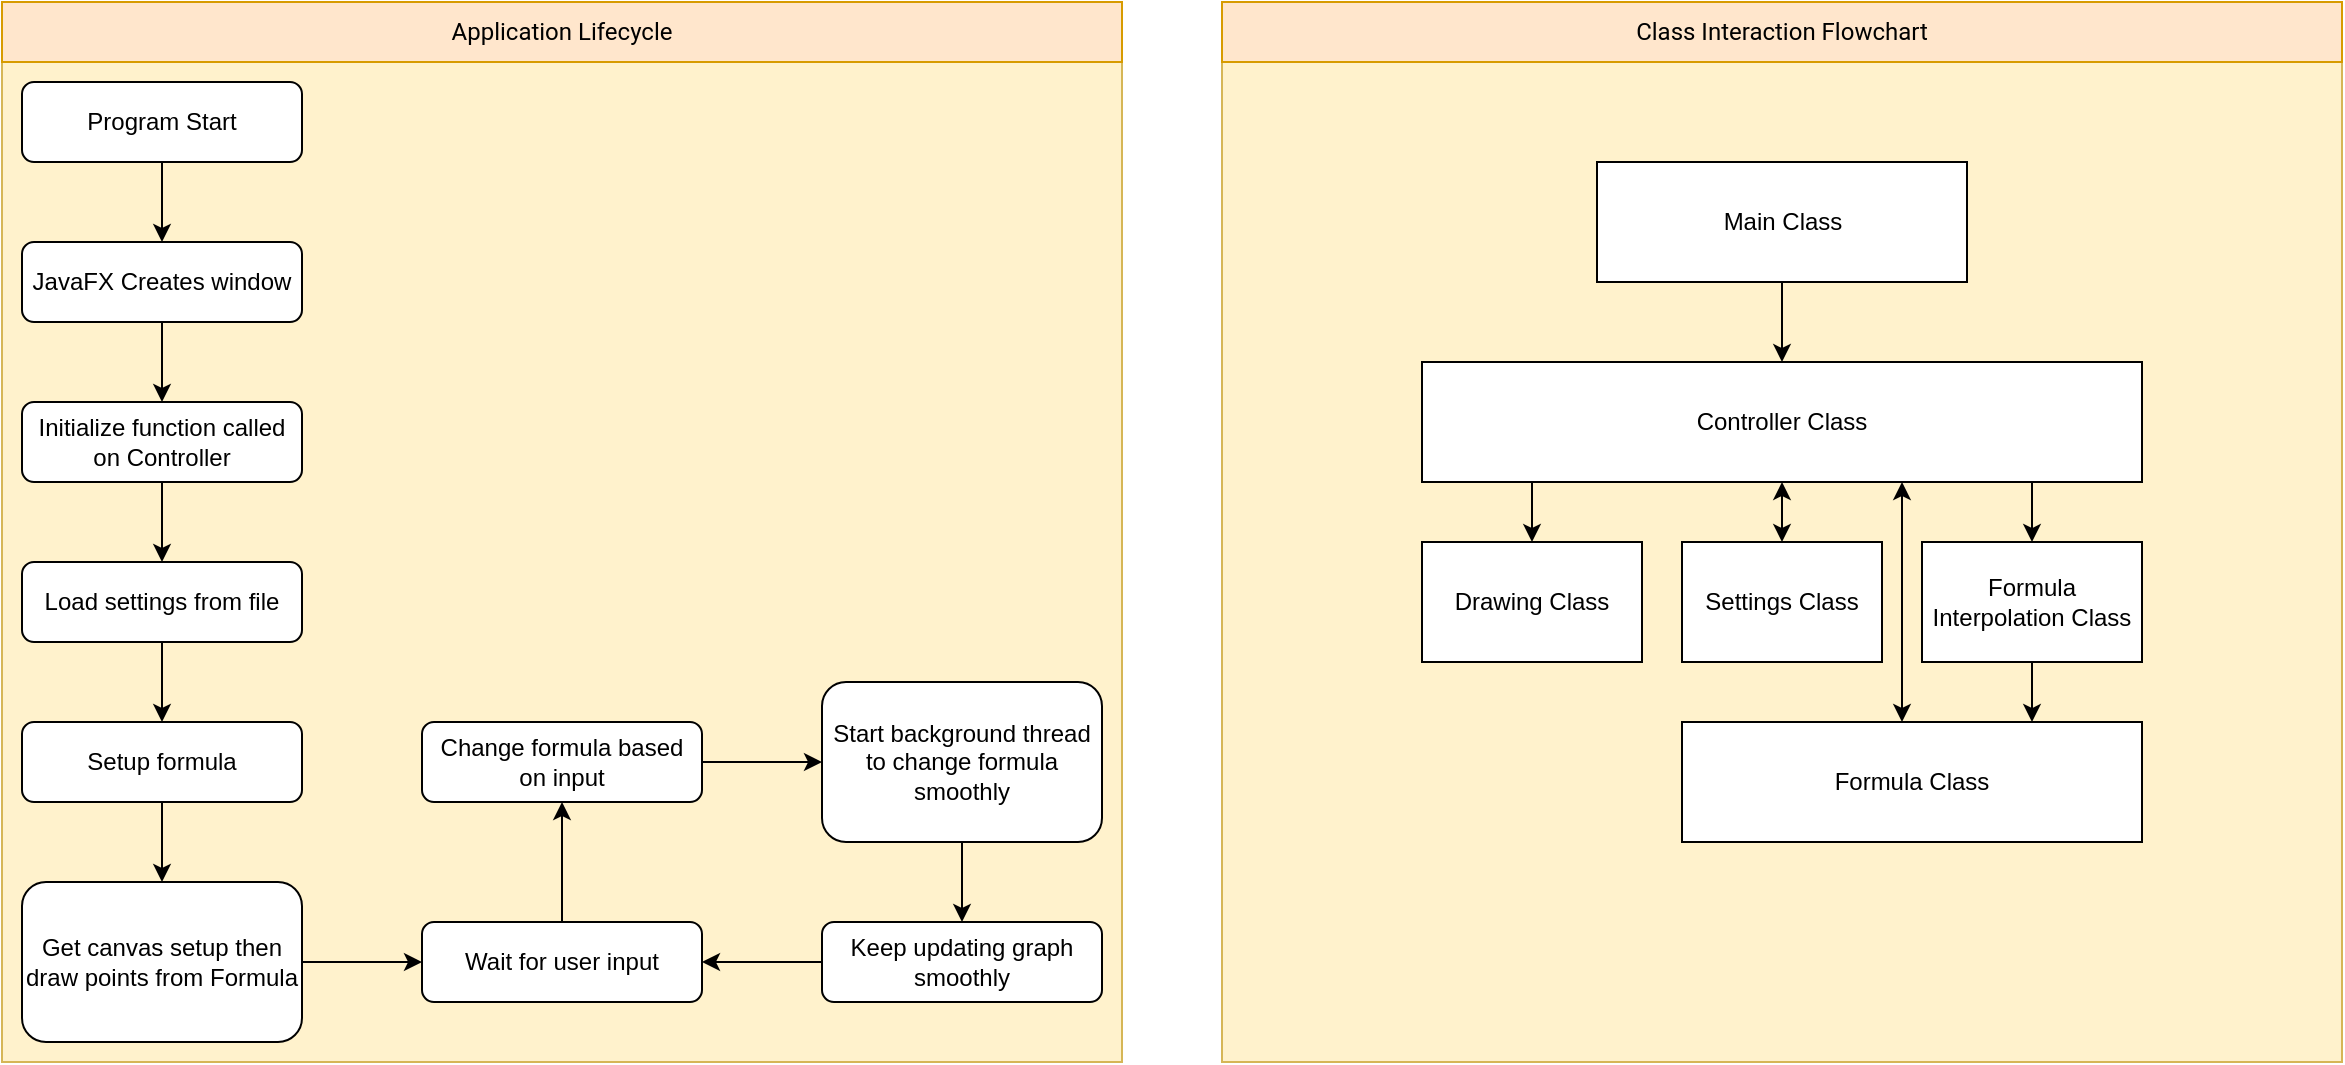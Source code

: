 <mxfile version="13.2.4" type="device"><diagram id="C5RBs43oDa-KdzZeNtuy" name="Page-1"><mxGraphModel dx="1628" dy="941" grid="1" gridSize="10" guides="1" tooltips="1" connect="1" arrows="1" fold="1" page="1" pageScale="1" pageWidth="827" pageHeight="1169" math="0" shadow="0" extFonts="Roboto^https://fonts.googleapis.com/css?family=Roboto"><root><mxCell id="WIyWlLk6GJQsqaUBKTNV-0"/><mxCell id="WIyWlLk6GJQsqaUBKTNV-1" parent="WIyWlLk6GJQsqaUBKTNV-0"/><mxCell id="mEYxU7yuo_QHRjzM9xEc-59" value="Drawing Class" style="rounded=0;whiteSpace=wrap;html=1;" vertex="1" parent="WIyWlLk6GJQsqaUBKTNV-1"><mxGeometry x="740" y="190" width="110" height="60" as="geometry"/></mxCell><mxCell id="mEYxU7yuo_QHRjzM9xEc-55" value="Formula Interpolation Class" style="rounded=0;whiteSpace=wrap;html=1;" vertex="1" parent="WIyWlLk6GJQsqaUBKTNV-1"><mxGeometry x="865" y="190" width="110" height="60" as="geometry"/></mxCell><mxCell id="mEYxU7yuo_QHRjzM9xEc-52" value="Formula Interpolation Class" style="rounded=0;whiteSpace=wrap;html=1;" vertex="1" parent="WIyWlLk6GJQsqaUBKTNV-1"><mxGeometry x="990" y="370" width="110" height="60" as="geometry"/></mxCell><mxCell id="mEYxU7yuo_QHRjzM9xEc-45" value="" style="rounded=0;whiteSpace=wrap;html=1;" vertex="1" parent="WIyWlLk6GJQsqaUBKTNV-1"><mxGeometry x="911" y="190" width="120" height="60" as="geometry"/></mxCell><mxCell id="mEYxU7yuo_QHRjzM9xEc-47" value="" style="rounded=0;whiteSpace=wrap;html=1;" vertex="1" parent="WIyWlLk6GJQsqaUBKTNV-1"><mxGeometry x="911" y="370" width="120" height="60" as="geometry"/></mxCell><mxCell id="mEYxU7yuo_QHRjzM9xEc-38" value="Formula Interpolation Class" style="rounded=0;whiteSpace=wrap;html=1;" vertex="1" parent="WIyWlLk6GJQsqaUBKTNV-1"><mxGeometry x="990" y="190" width="110" height="60" as="geometry"/></mxCell><mxCell id="mEYxU7yuo_QHRjzM9xEc-28" value="" style="rounded=0;whiteSpace=wrap;html=1;fillColor=#fff2cc;strokeColor=#d6b656;" vertex="1" parent="WIyWlLk6GJQsqaUBKTNV-1"><mxGeometry x="30" y="10" width="560" height="530" as="geometry"/></mxCell><mxCell id="mEYxU7yuo_QHRjzM9xEc-2" value="" style="edgeStyle=orthogonalEdgeStyle;rounded=0;orthogonalLoop=1;jettySize=auto;html=1;" edge="1" parent="WIyWlLk6GJQsqaUBKTNV-1" source="WIyWlLk6GJQsqaUBKTNV-3" target="mEYxU7yuo_QHRjzM9xEc-1"><mxGeometry relative="1" as="geometry"/></mxCell><mxCell id="WIyWlLk6GJQsqaUBKTNV-3" value="Program Start" style="rounded=1;whiteSpace=wrap;html=1;fontSize=12;glass=0;strokeWidth=1;shadow=0;" parent="WIyWlLk6GJQsqaUBKTNV-1" vertex="1"><mxGeometry x="40" y="50" width="140" height="40" as="geometry"/></mxCell><mxCell id="mEYxU7yuo_QHRjzM9xEc-4" value="" style="edgeStyle=orthogonalEdgeStyle;rounded=0;orthogonalLoop=1;jettySize=auto;html=1;" edge="1" parent="WIyWlLk6GJQsqaUBKTNV-1" source="mEYxU7yuo_QHRjzM9xEc-1" target="mEYxU7yuo_QHRjzM9xEc-3"><mxGeometry relative="1" as="geometry"/></mxCell><mxCell id="mEYxU7yuo_QHRjzM9xEc-1" value="JavaFX Creates window" style="rounded=1;whiteSpace=wrap;html=1;fontSize=12;glass=0;strokeWidth=1;shadow=0;" vertex="1" parent="WIyWlLk6GJQsqaUBKTNV-1"><mxGeometry x="40" y="130" width="140" height="40" as="geometry"/></mxCell><mxCell id="mEYxU7yuo_QHRjzM9xEc-15" value="" style="edgeStyle=orthogonalEdgeStyle;rounded=0;orthogonalLoop=1;jettySize=auto;html=1;" edge="1" parent="WIyWlLk6GJQsqaUBKTNV-1" source="mEYxU7yuo_QHRjzM9xEc-3" target="mEYxU7yuo_QHRjzM9xEc-14"><mxGeometry relative="1" as="geometry"/></mxCell><mxCell id="mEYxU7yuo_QHRjzM9xEc-3" value="&lt;div&gt;Initialize function called on Controller&lt;/div&gt;" style="rounded=1;whiteSpace=wrap;html=1;fontSize=12;glass=0;strokeWidth=1;shadow=0;" vertex="1" parent="WIyWlLk6GJQsqaUBKTNV-1"><mxGeometry x="40" y="210" width="140" height="40" as="geometry"/></mxCell><mxCell id="mEYxU7yuo_QHRjzM9xEc-16" style="edgeStyle=orthogonalEdgeStyle;rounded=0;orthogonalLoop=1;jettySize=auto;html=1;entryX=0.5;entryY=0;entryDx=0;entryDy=0;" edge="1" parent="WIyWlLk6GJQsqaUBKTNV-1" source="mEYxU7yuo_QHRjzM9xEc-14" target="mEYxU7yuo_QHRjzM9xEc-6"><mxGeometry relative="1" as="geometry"/></mxCell><mxCell id="mEYxU7yuo_QHRjzM9xEc-14" value="Load settings from file" style="rounded=1;whiteSpace=wrap;html=1;fontSize=12;glass=0;strokeWidth=1;shadow=0;" vertex="1" parent="WIyWlLk6GJQsqaUBKTNV-1"><mxGeometry x="40" y="290" width="140" height="40" as="geometry"/></mxCell><mxCell id="mEYxU7yuo_QHRjzM9xEc-10" value="" style="edgeStyle=orthogonalEdgeStyle;rounded=0;orthogonalLoop=1;jettySize=auto;html=1;" edge="1" parent="WIyWlLk6GJQsqaUBKTNV-1" source="mEYxU7yuo_QHRjzM9xEc-6" target="mEYxU7yuo_QHRjzM9xEc-9"><mxGeometry relative="1" as="geometry"/></mxCell><mxCell id="mEYxU7yuo_QHRjzM9xEc-6" value="Setup formula" style="rounded=1;whiteSpace=wrap;html=1;fontSize=12;glass=0;strokeWidth=1;shadow=0;" vertex="1" parent="WIyWlLk6GJQsqaUBKTNV-1"><mxGeometry x="40" y="370" width="140" height="40" as="geometry"/></mxCell><mxCell id="mEYxU7yuo_QHRjzM9xEc-13" value="" style="edgeStyle=orthogonalEdgeStyle;rounded=0;orthogonalLoop=1;jettySize=auto;html=1;" edge="1" parent="WIyWlLk6GJQsqaUBKTNV-1" source="mEYxU7yuo_QHRjzM9xEc-9" target="mEYxU7yuo_QHRjzM9xEc-12"><mxGeometry relative="1" as="geometry"/></mxCell><mxCell id="mEYxU7yuo_QHRjzM9xEc-9" value="Get canvas setup then draw points from Formula" style="rounded=1;whiteSpace=wrap;html=1;fontSize=12;glass=0;strokeWidth=1;shadow=0;" vertex="1" parent="WIyWlLk6GJQsqaUBKTNV-1"><mxGeometry x="40" y="450" width="140" height="80" as="geometry"/></mxCell><mxCell id="mEYxU7yuo_QHRjzM9xEc-18" value="" style="edgeStyle=orthogonalEdgeStyle;rounded=0;orthogonalLoop=1;jettySize=auto;html=1;" edge="1" parent="WIyWlLk6GJQsqaUBKTNV-1" source="mEYxU7yuo_QHRjzM9xEc-12" target="mEYxU7yuo_QHRjzM9xEc-17"><mxGeometry relative="1" as="geometry"/></mxCell><mxCell id="mEYxU7yuo_QHRjzM9xEc-12" value="Wait for user input" style="rounded=1;whiteSpace=wrap;html=1;fontSize=12;glass=0;strokeWidth=1;shadow=0;" vertex="1" parent="WIyWlLk6GJQsqaUBKTNV-1"><mxGeometry x="240" y="470" width="140" height="40" as="geometry"/></mxCell><mxCell id="mEYxU7yuo_QHRjzM9xEc-23" style="edgeStyle=orthogonalEdgeStyle;rounded=0;orthogonalLoop=1;jettySize=auto;html=1;" edge="1" parent="WIyWlLk6GJQsqaUBKTNV-1" source="mEYxU7yuo_QHRjzM9xEc-17" target="mEYxU7yuo_QHRjzM9xEc-19"><mxGeometry relative="1" as="geometry"/></mxCell><mxCell id="mEYxU7yuo_QHRjzM9xEc-17" value="&lt;div&gt;Change formula based on input&lt;/div&gt;" style="rounded=1;whiteSpace=wrap;html=1;fontSize=12;glass=0;strokeWidth=1;shadow=0;" vertex="1" parent="WIyWlLk6GJQsqaUBKTNV-1"><mxGeometry x="240" y="370" width="140" height="40" as="geometry"/></mxCell><mxCell id="mEYxU7yuo_QHRjzM9xEc-26" value="" style="edgeStyle=orthogonalEdgeStyle;rounded=0;orthogonalLoop=1;jettySize=auto;html=1;" edge="1" parent="WIyWlLk6GJQsqaUBKTNV-1" source="mEYxU7yuo_QHRjzM9xEc-19" target="mEYxU7yuo_QHRjzM9xEc-25"><mxGeometry relative="1" as="geometry"/></mxCell><mxCell id="mEYxU7yuo_QHRjzM9xEc-19" value="Start background thread to change formula smoothly" style="rounded=1;whiteSpace=wrap;html=1;fontSize=12;glass=0;strokeWidth=1;shadow=0;" vertex="1" parent="WIyWlLk6GJQsqaUBKTNV-1"><mxGeometry x="440" y="350" width="140" height="80" as="geometry"/></mxCell><mxCell id="mEYxU7yuo_QHRjzM9xEc-27" style="edgeStyle=orthogonalEdgeStyle;rounded=0;orthogonalLoop=1;jettySize=auto;html=1;" edge="1" parent="WIyWlLk6GJQsqaUBKTNV-1" source="mEYxU7yuo_QHRjzM9xEc-25" target="mEYxU7yuo_QHRjzM9xEc-12"><mxGeometry relative="1" as="geometry"/></mxCell><mxCell id="mEYxU7yuo_QHRjzM9xEc-25" value="Keep updating graph smoothly" style="rounded=1;whiteSpace=wrap;html=1;fontSize=12;glass=0;strokeWidth=1;shadow=0;" vertex="1" parent="WIyWlLk6GJQsqaUBKTNV-1"><mxGeometry x="440" y="470" width="140" height="40" as="geometry"/></mxCell><mxCell id="mEYxU7yuo_QHRjzM9xEc-29" value="Application Lifecycle" style="rounded=0;whiteSpace=wrap;html=1;fillColor=#ffe6cc;strokeColor=#d79b00;fontFamily=Roboto;FType=g;" vertex="1" parent="WIyWlLk6GJQsqaUBKTNV-1"><mxGeometry x="30" y="10" width="560" height="30" as="geometry"/></mxCell><mxCell id="mEYxU7yuo_QHRjzM9xEc-30" value="" style="rounded=0;whiteSpace=wrap;html=1;fillColor=#fff2cc;strokeColor=#d6b656;" vertex="1" parent="WIyWlLk6GJQsqaUBKTNV-1"><mxGeometry x="640" y="10" width="560" height="530" as="geometry"/></mxCell><mxCell id="mEYxU7yuo_QHRjzM9xEc-31" value="&lt;div&gt;Class Interaction Flowchart&lt;/div&gt;" style="rounded=0;whiteSpace=wrap;html=1;fillColor=#ffe6cc;strokeColor=#d79b00;fontFamily=Roboto;FType=g;" vertex="1" parent="WIyWlLk6GJQsqaUBKTNV-1"><mxGeometry x="640" y="10" width="560" height="30" as="geometry"/></mxCell><mxCell id="mEYxU7yuo_QHRjzM9xEc-32" value="Controller Class" style="rounded=0;whiteSpace=wrap;html=1;" vertex="1" parent="WIyWlLk6GJQsqaUBKTNV-1"><mxGeometry x="740" y="190" width="360" height="60" as="geometry"/></mxCell><mxCell id="mEYxU7yuo_QHRjzM9xEc-49" style="edgeStyle=orthogonalEdgeStyle;rounded=0;orthogonalLoop=1;jettySize=auto;html=1;entryX=0.5;entryY=0;entryDx=0;entryDy=0;startArrow=none;startFill=0;" edge="1" parent="WIyWlLk6GJQsqaUBKTNV-1" source="mEYxU7yuo_QHRjzM9xEc-33" target="mEYxU7yuo_QHRjzM9xEc-32"><mxGeometry relative="1" as="geometry"/></mxCell><mxCell id="mEYxU7yuo_QHRjzM9xEc-33" value="Main Class" style="rounded=0;whiteSpace=wrap;html=1;" vertex="1" parent="WIyWlLk6GJQsqaUBKTNV-1"><mxGeometry x="827.5" y="90" width="185" height="60" as="geometry"/></mxCell><mxCell id="mEYxU7yuo_QHRjzM9xEc-34" value="Formula Class" style="rounded=0;whiteSpace=wrap;html=1;" vertex="1" parent="WIyWlLk6GJQsqaUBKTNV-1"><mxGeometry x="870" y="370" width="230" height="60" as="geometry"/></mxCell><mxCell id="mEYxU7yuo_QHRjzM9xEc-53" style="edgeStyle=orthogonalEdgeStyle;rounded=0;orthogonalLoop=1;jettySize=auto;html=1;entryX=0.5;entryY=0;entryDx=0;entryDy=0;startArrow=none;startFill=0;" edge="1" parent="WIyWlLk6GJQsqaUBKTNV-1" source="mEYxU7yuo_QHRjzM9xEc-35" target="mEYxU7yuo_QHRjzM9xEc-52"><mxGeometry relative="1" as="geometry"/></mxCell><mxCell id="mEYxU7yuo_QHRjzM9xEc-35" value="Formula Interpolation Class" style="rounded=0;whiteSpace=wrap;html=1;" vertex="1" parent="WIyWlLk6GJQsqaUBKTNV-1"><mxGeometry x="990" y="280" width="110" height="60" as="geometry"/></mxCell><mxCell id="mEYxU7yuo_QHRjzM9xEc-37" value="" style="endArrow=classic;html=1;entryX=0.5;entryY=0;entryDx=0;entryDy=0;exitX=0.5;exitY=1;exitDx=0;exitDy=0;" edge="1" parent="WIyWlLk6GJQsqaUBKTNV-1" source="mEYxU7yuo_QHRjzM9xEc-38" target="mEYxU7yuo_QHRjzM9xEc-35"><mxGeometry width="50" height="50" relative="1" as="geometry"><mxPoint x="910" y="320" as="sourcePoint"/><mxPoint x="960" y="270" as="targetPoint"/></mxGeometry></mxCell><mxCell id="mEYxU7yuo_QHRjzM9xEc-48" value="" style="edgeStyle=orthogonalEdgeStyle;rounded=0;orthogonalLoop=1;jettySize=auto;html=1;startArrow=classic;startFill=1;" edge="1" parent="WIyWlLk6GJQsqaUBKTNV-1"><mxGeometry relative="1" as="geometry"><mxPoint x="980" y="250" as="sourcePoint"/><mxPoint x="980" y="370" as="targetPoint"/></mxGeometry></mxCell><mxCell id="mEYxU7yuo_QHRjzM9xEc-56" style="edgeStyle=orthogonalEdgeStyle;rounded=0;orthogonalLoop=1;jettySize=auto;html=1;entryX=0.5;entryY=1;entryDx=0;entryDy=0;startArrow=classic;startFill=1;" edge="1" parent="WIyWlLk6GJQsqaUBKTNV-1" source="mEYxU7yuo_QHRjzM9xEc-54" target="mEYxU7yuo_QHRjzM9xEc-55"><mxGeometry relative="1" as="geometry"/></mxCell><mxCell id="mEYxU7yuo_QHRjzM9xEc-54" value="&lt;div&gt;Settings Class&lt;/div&gt;" style="rounded=0;whiteSpace=wrap;html=1;" vertex="1" parent="WIyWlLk6GJQsqaUBKTNV-1"><mxGeometry x="870" y="280" width="100" height="60" as="geometry"/></mxCell><mxCell id="mEYxU7yuo_QHRjzM9xEc-58" value="Drawing Class" style="rounded=0;whiteSpace=wrap;html=1;" vertex="1" parent="WIyWlLk6GJQsqaUBKTNV-1"><mxGeometry x="740" y="280" width="110" height="60" as="geometry"/></mxCell><mxCell id="mEYxU7yuo_QHRjzM9xEc-60" style="edgeStyle=orthogonalEdgeStyle;rounded=0;orthogonalLoop=1;jettySize=auto;html=1;entryX=0.5;entryY=0;entryDx=0;entryDy=0;startArrow=none;startFill=0;" edge="1" parent="WIyWlLk6GJQsqaUBKTNV-1" source="mEYxU7yuo_QHRjzM9xEc-59" target="mEYxU7yuo_QHRjzM9xEc-58"><mxGeometry relative="1" as="geometry"/></mxCell></root></mxGraphModel></diagram></mxfile>